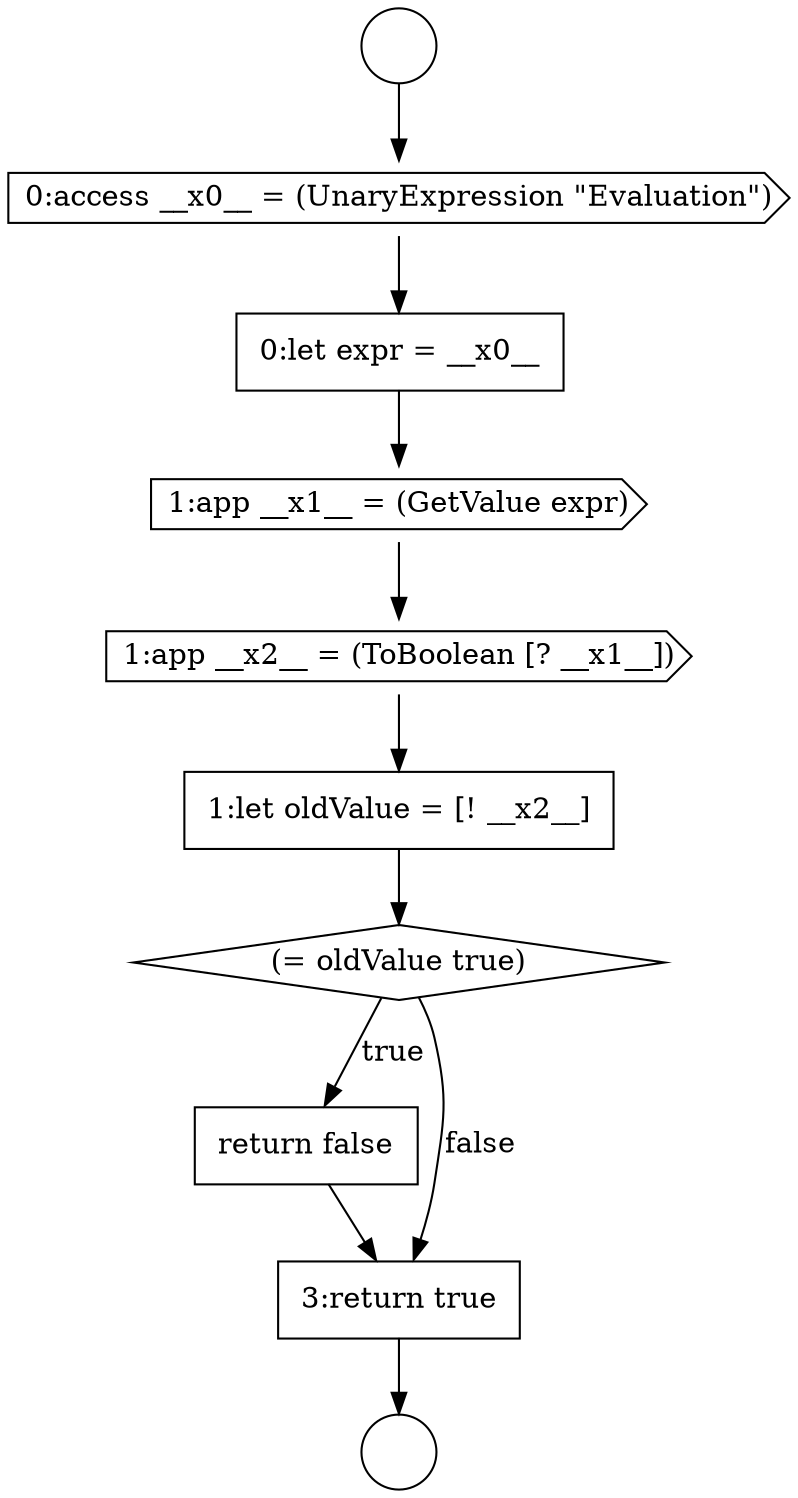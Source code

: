 digraph {
  node5146 [shape=circle label=" " color="black" fillcolor="white" style=filled]
  node5150 [shape=cds, label=<<font color="black">1:app __x2__ = (ToBoolean [? __x1__])</font>> color="black" fillcolor="white" style=filled]
  node5145 [shape=circle label=" " color="black" fillcolor="white" style=filled]
  node5149 [shape=cds, label=<<font color="black">1:app __x1__ = (GetValue expr)</font>> color="black" fillcolor="white" style=filled]
  node5153 [shape=none, margin=0, label=<<font color="black">
    <table border="0" cellborder="1" cellspacing="0" cellpadding="10">
      <tr><td align="left">return false</td></tr>
    </table>
  </font>> color="black" fillcolor="white" style=filled]
  node5148 [shape=none, margin=0, label=<<font color="black">
    <table border="0" cellborder="1" cellspacing="0" cellpadding="10">
      <tr><td align="left">0:let expr = __x0__</td></tr>
    </table>
  </font>> color="black" fillcolor="white" style=filled]
  node5147 [shape=cds, label=<<font color="black">0:access __x0__ = (UnaryExpression &quot;Evaluation&quot;)</font>> color="black" fillcolor="white" style=filled]
  node5151 [shape=none, margin=0, label=<<font color="black">
    <table border="0" cellborder="1" cellspacing="0" cellpadding="10">
      <tr><td align="left">1:let oldValue = [! __x2__]</td></tr>
    </table>
  </font>> color="black" fillcolor="white" style=filled]
  node5154 [shape=none, margin=0, label=<<font color="black">
    <table border="0" cellborder="1" cellspacing="0" cellpadding="10">
      <tr><td align="left">3:return true</td></tr>
    </table>
  </font>> color="black" fillcolor="white" style=filled]
  node5152 [shape=diamond, label=<<font color="black">(= oldValue true)</font>> color="black" fillcolor="white" style=filled]
  node5150 -> node5151 [ color="black"]
  node5151 -> node5152 [ color="black"]
  node5149 -> node5150 [ color="black"]
  node5148 -> node5149 [ color="black"]
  node5147 -> node5148 [ color="black"]
  node5153 -> node5154 [ color="black"]
  node5152 -> node5153 [label=<<font color="black">true</font>> color="black"]
  node5152 -> node5154 [label=<<font color="black">false</font>> color="black"]
  node5154 -> node5146 [ color="black"]
  node5145 -> node5147 [ color="black"]
}
